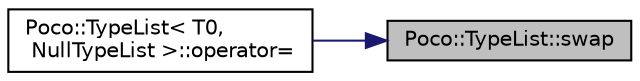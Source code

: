 digraph "Poco::TypeList::swap"
{
 // LATEX_PDF_SIZE
  edge [fontname="Helvetica",fontsize="10",labelfontname="Helvetica",labelfontsize="10"];
  node [fontname="Helvetica",fontsize="10",shape=record];
  rankdir="RL";
  Node1 [label="Poco::TypeList::swap",height=0.2,width=0.4,color="black", fillcolor="grey75", style="filled", fontcolor="black",tooltip=" "];
  Node1 -> Node2 [dir="back",color="midnightblue",fontsize="10",style="solid"];
  Node2 [label="Poco::TypeList\< T0,\l NullTypeList \>::operator=",height=0.2,width=0.4,color="black", fillcolor="white", style="filled",URL="$structPoco_1_1TypeList.html#a3929de50e96a4370c902bc9901b76783",tooltip=" "];
}
